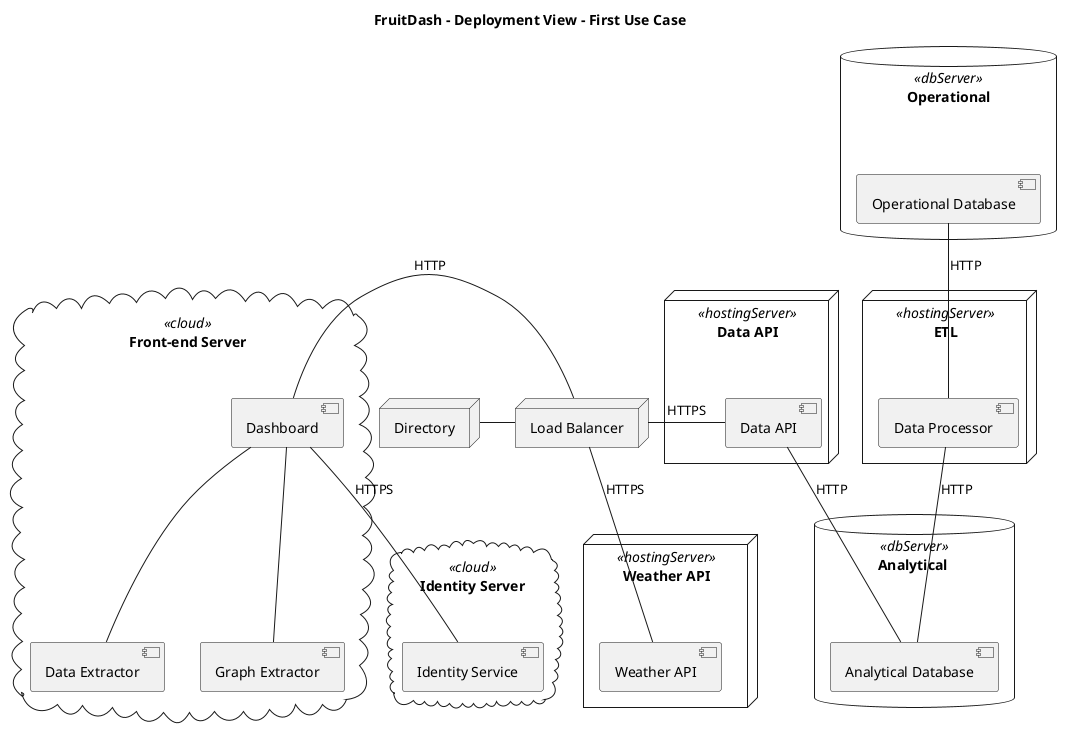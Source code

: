 @startuml
title FruitDash - Deployment View - First Use Case

cloud "Front-end Server" as appcloud <<cloud>> {
 [Dashboard] as DASH
 [Data Extractor] as DE
 [Graph Extractor] as GE
}
cloud "Identity Server" as identitycloud <<cloud>> {
 [Identity Service] as IS
}

database "Analytical " as analyticaldb <<dbServer>>  {
 [Analytical Database] as ADB
}
database "Operational" as operationaldb <<dbServer>> {
 [Operational Database] as ODB
}

node "ETL" as transformer <<hostingServer>> {
    [Data Processor] as T
}
node "Data API" as dataapi <<hostingServer>> {
    [Data API] as API
}
node "Weather API" as dataexternalapi <<hostingServer>> {
    [Weather API] as EAPI
}

node "Load Balancer" as LB 
node "Directory" as DIR 

' Identity
' API -- IS: HTTPS
DASH -- IS: HTTPS

' Dashboard interactions
DASH -- DE
DASH -- GE

' load balancer interactions
DASH - LB: HTTP
DIR - LB
LB - API: HTTPS
LB -- EAPI: HTTPS

ODB -- T: HTTP
T -- ADB: HTTP

' Data sourcing
API -- ADB: HTTP


@enduml